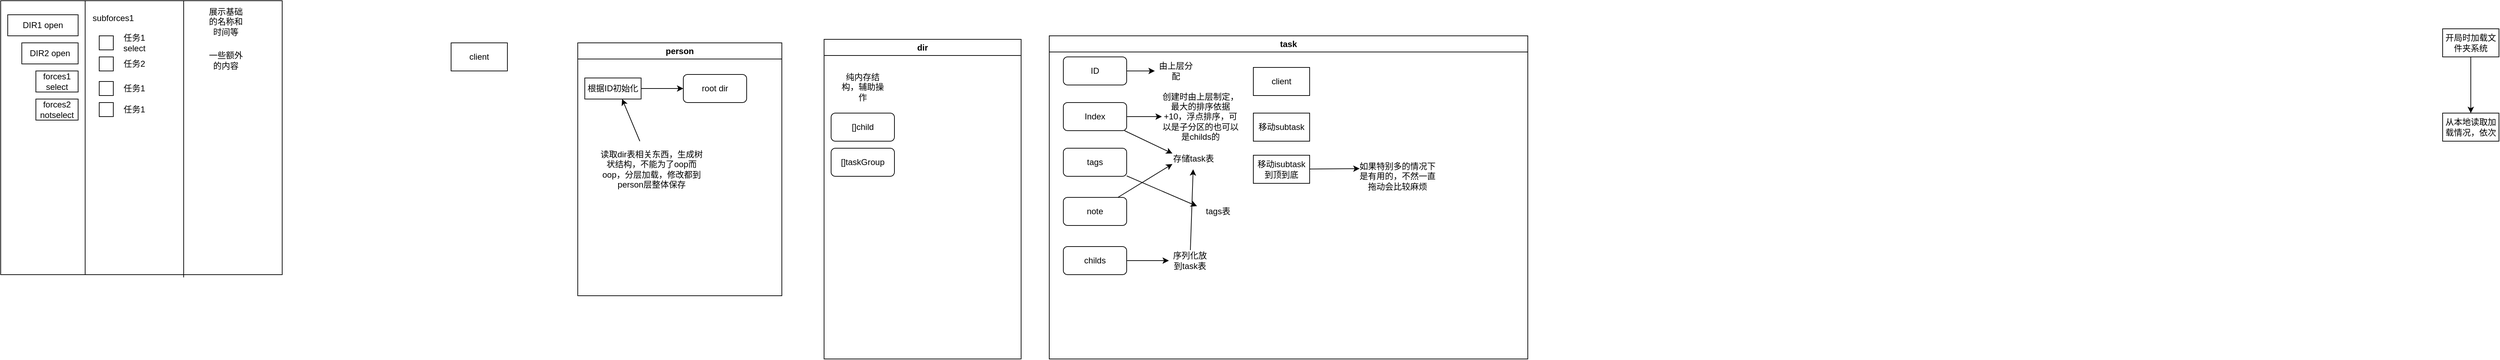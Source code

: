 <mxfile>
    <diagram id="U8_7rPyPP9F2TlcvUt8w" name="第 1 页">
        <mxGraphModel dx="4694" dy="787" grid="1" gridSize="10" guides="1" tooltips="1" connect="1" arrows="1" fold="1" page="1" pageScale="1" pageWidth="827" pageHeight="1169" math="0" shadow="0">
            <root>
                <mxCell id="0"/>
                <mxCell id="1" parent="0"/>
                <mxCell id="12" value="" style="edgeStyle=none;html=1;" parent="1" source="10" target="11" edge="1">
                    <mxGeometry relative="1" as="geometry"/>
                </mxCell>
                <mxCell id="10" value="开局时加载文件夹系统" style="rounded=0;whiteSpace=wrap;html=1;" parent="1" vertex="1">
                    <mxGeometry x="190.0" y="50" width="80" height="40" as="geometry"/>
                </mxCell>
                <mxCell id="11" value="从本地读取加载情况，依次" style="rounded=0;whiteSpace=wrap;html=1;" parent="1" vertex="1">
                    <mxGeometry x="190.0" y="170" width="80" height="40" as="geometry"/>
                </mxCell>
                <mxCell id="13" value="" style="rounded=0;whiteSpace=wrap;html=1;" parent="1" vertex="1">
                    <mxGeometry x="-3280" y="10" width="400" height="390" as="geometry"/>
                </mxCell>
                <mxCell id="14" value="" style="endArrow=none;html=1;" parent="1" edge="1">
                    <mxGeometry width="50" height="50" relative="1" as="geometry">
                        <mxPoint x="-3160" y="400" as="sourcePoint"/>
                        <mxPoint x="-3160" y="10" as="targetPoint"/>
                    </mxGeometry>
                </mxCell>
                <mxCell id="15" value="DIR1 open" style="rounded=0;whiteSpace=wrap;html=1;" parent="1" vertex="1">
                    <mxGeometry x="-3270" y="30" width="100" height="30" as="geometry"/>
                </mxCell>
                <mxCell id="16" value="DIR2 open" style="rounded=0;whiteSpace=wrap;html=1;" parent="1" vertex="1">
                    <mxGeometry x="-3250" y="70" width="80" height="30" as="geometry"/>
                </mxCell>
                <mxCell id="17" value="forces1 select" style="rounded=0;whiteSpace=wrap;html=1;" parent="1" vertex="1">
                    <mxGeometry x="-3230" y="110" width="60" height="30" as="geometry"/>
                </mxCell>
                <mxCell id="18" value="forces2 notselect" style="rounded=0;whiteSpace=wrap;html=1;" parent="1" vertex="1">
                    <mxGeometry x="-3230" y="150" width="60" height="30" as="geometry"/>
                </mxCell>
                <mxCell id="19" value="subforces1" style="text;html=1;strokeColor=none;fillColor=none;align=center;verticalAlign=middle;whiteSpace=wrap;rounded=0;" parent="1" vertex="1">
                    <mxGeometry x="-3150" y="20" width="60" height="30" as="geometry"/>
                </mxCell>
                <mxCell id="22" value="" style="rounded=0;whiteSpace=wrap;html=1;" parent="1" vertex="1">
                    <mxGeometry x="-3140" y="60" width="20" height="20" as="geometry"/>
                </mxCell>
                <mxCell id="23" value="任务1 select" style="text;html=1;strokeColor=none;fillColor=none;align=center;verticalAlign=middle;whiteSpace=wrap;rounded=0;" parent="1" vertex="1">
                    <mxGeometry x="-3120" y="55" width="60" height="30" as="geometry"/>
                </mxCell>
                <mxCell id="32" value="" style="rounded=0;whiteSpace=wrap;html=1;" parent="1" vertex="1">
                    <mxGeometry x="-3140" y="90" width="20" height="20" as="geometry"/>
                </mxCell>
                <mxCell id="33" value="任务2" style="text;html=1;strokeColor=none;fillColor=none;align=center;verticalAlign=middle;whiteSpace=wrap;rounded=0;" parent="1" vertex="1">
                    <mxGeometry x="-3120" y="85" width="60" height="30" as="geometry"/>
                </mxCell>
                <mxCell id="34" value="" style="rounded=0;whiteSpace=wrap;html=1;" parent="1" vertex="1">
                    <mxGeometry x="-3140" y="125" width="20" height="20" as="geometry"/>
                </mxCell>
                <mxCell id="35" value="任务1" style="text;html=1;strokeColor=none;fillColor=none;align=center;verticalAlign=middle;whiteSpace=wrap;rounded=0;" parent="1" vertex="1">
                    <mxGeometry x="-3120" y="120" width="60" height="30" as="geometry"/>
                </mxCell>
                <mxCell id="36" value="" style="rounded=0;whiteSpace=wrap;html=1;" parent="1" vertex="1">
                    <mxGeometry x="-3140" y="155" width="20" height="20" as="geometry"/>
                </mxCell>
                <mxCell id="37" value="任务1" style="text;html=1;strokeColor=none;fillColor=none;align=center;verticalAlign=middle;whiteSpace=wrap;rounded=0;" parent="1" vertex="1">
                    <mxGeometry x="-3120" y="150" width="60" height="30" as="geometry"/>
                </mxCell>
                <mxCell id="38" value="" style="endArrow=none;html=1;exitX=0.65;exitY=1.01;exitDx=0;exitDy=0;exitPerimeter=0;" parent="1" source="13" edge="1">
                    <mxGeometry width="50" height="50" relative="1" as="geometry">
                        <mxPoint x="-3070" y="60" as="sourcePoint"/>
                        <mxPoint x="-3020" y="10" as="targetPoint"/>
                    </mxGeometry>
                </mxCell>
                <mxCell id="39" value="展示基础的名称和时间等" style="text;html=1;strokeColor=none;fillColor=none;align=center;verticalAlign=middle;whiteSpace=wrap;rounded=0;" parent="1" vertex="1">
                    <mxGeometry x="-2990" y="25" width="60" height="30" as="geometry"/>
                </mxCell>
                <mxCell id="40" value="一些额外的内容" style="text;html=1;strokeColor=none;fillColor=none;align=center;verticalAlign=middle;whiteSpace=wrap;rounded=0;" parent="1" vertex="1">
                    <mxGeometry x="-2990" y="80" width="60" height="30" as="geometry"/>
                </mxCell>
                <mxCell id="41" value="client" style="rounded=0;whiteSpace=wrap;html=1;" parent="1" vertex="1">
                    <mxGeometry x="-2640" y="70" width="80" height="40" as="geometry"/>
                </mxCell>
                <mxCell id="42" value="task" style="swimlane;whiteSpace=wrap;html=1;" parent="1" vertex="1">
                    <mxGeometry x="-1790" y="60" width="680" height="460" as="geometry"/>
                </mxCell>
                <mxCell id="54" value="" style="edgeStyle=none;html=1;" parent="42" source="43" target="53" edge="1">
                    <mxGeometry relative="1" as="geometry"/>
                </mxCell>
                <mxCell id="43" value="ID" style="rounded=1;whiteSpace=wrap;html=1;" parent="42" vertex="1">
                    <mxGeometry x="20" y="30" width="90" height="40" as="geometry"/>
                </mxCell>
                <mxCell id="56" style="edgeStyle=none;html=1;entryX=0;entryY=0.25;entryDx=0;entryDy=0;" parent="42" source="44" target="55" edge="1">
                    <mxGeometry relative="1" as="geometry"/>
                </mxCell>
                <mxCell id="59" value="" style="edgeStyle=none;html=1;" parent="42" source="44" target="58" edge="1">
                    <mxGeometry relative="1" as="geometry"/>
                </mxCell>
                <mxCell id="44" value="Index" style="rounded=1;whiteSpace=wrap;html=1;" parent="42" vertex="1">
                    <mxGeometry x="20" y="95" width="90" height="40" as="geometry"/>
                </mxCell>
                <mxCell id="63" style="edgeStyle=none;html=1;entryX=0;entryY=0.25;entryDx=0;entryDy=0;" parent="42" source="45" target="62" edge="1">
                    <mxGeometry relative="1" as="geometry"/>
                </mxCell>
                <mxCell id="45" value="tags" style="rounded=1;whiteSpace=wrap;html=1;" parent="42" vertex="1">
                    <mxGeometry x="20" y="160" width="90" height="40" as="geometry"/>
                </mxCell>
                <mxCell id="57" style="edgeStyle=none;html=1;entryX=0;entryY=0.75;entryDx=0;entryDy=0;" parent="42" source="46" target="55" edge="1">
                    <mxGeometry relative="1" as="geometry"/>
                </mxCell>
                <mxCell id="46" value="note" style="rounded=1;whiteSpace=wrap;html=1;" parent="42" vertex="1">
                    <mxGeometry x="20" y="230" width="90" height="40" as="geometry"/>
                </mxCell>
                <mxCell id="64" style="edgeStyle=none;html=1;entryX=0;entryY=0.5;entryDx=0;entryDy=0;" parent="42" source="47" target="65" edge="1">
                    <mxGeometry relative="1" as="geometry"/>
                </mxCell>
                <mxCell id="47" value="childs" style="rounded=1;whiteSpace=wrap;html=1;" parent="42" vertex="1">
                    <mxGeometry x="20" y="300" width="90" height="40" as="geometry"/>
                </mxCell>
                <mxCell id="53" value="由上层分配" style="text;html=1;strokeColor=none;fillColor=none;align=center;verticalAlign=middle;whiteSpace=wrap;rounded=0;" parent="42" vertex="1">
                    <mxGeometry x="150" y="35" width="60" height="30" as="geometry"/>
                </mxCell>
                <mxCell id="55" value="存储task表" style="text;html=1;strokeColor=none;fillColor=none;align=center;verticalAlign=middle;whiteSpace=wrap;rounded=0;" parent="42" vertex="1">
                    <mxGeometry x="175" y="160" width="60" height="30" as="geometry"/>
                </mxCell>
                <mxCell id="58" value="创建时由上层制定，最大的排序依据+10，浮点排序，可以是子分区的也可以是childs的" style="text;html=1;strokeColor=none;fillColor=none;align=center;verticalAlign=middle;whiteSpace=wrap;rounded=0;" parent="42" vertex="1">
                    <mxGeometry x="160" y="100" width="110" height="30" as="geometry"/>
                </mxCell>
                <mxCell id="62" value="tags表" style="text;html=1;strokeColor=none;fillColor=none;align=center;verticalAlign=middle;whiteSpace=wrap;rounded=0;" parent="42" vertex="1">
                    <mxGeometry x="210" y="235" width="60" height="30" as="geometry"/>
                </mxCell>
                <mxCell id="66" style="edgeStyle=none;html=1;" parent="42" source="65" target="55" edge="1">
                    <mxGeometry relative="1" as="geometry"/>
                </mxCell>
                <mxCell id="65" value="序列化放到task表" style="text;html=1;strokeColor=none;fillColor=none;align=center;verticalAlign=middle;whiteSpace=wrap;rounded=0;" parent="42" vertex="1">
                    <mxGeometry x="170" y="305" width="60" height="30" as="geometry"/>
                </mxCell>
                <mxCell id="67" value="client" style="rounded=0;whiteSpace=wrap;html=1;" parent="42" vertex="1">
                    <mxGeometry x="290" y="45" width="80" height="40" as="geometry"/>
                </mxCell>
                <mxCell id="69" value="移动subtask" style="rounded=0;whiteSpace=wrap;html=1;" parent="42" vertex="1">
                    <mxGeometry x="290" y="110" width="80" height="40" as="geometry"/>
                </mxCell>
                <mxCell id="72" style="edgeStyle=none;html=1;entryX=0.009;entryY=0.363;entryDx=0;entryDy=0;entryPerimeter=0;" parent="42" source="70" target="73" edge="1">
                    <mxGeometry relative="1" as="geometry">
                        <mxPoint x="420" y="190" as="targetPoint"/>
                    </mxGeometry>
                </mxCell>
                <mxCell id="70" value="移动isubtask到顶到底" style="rounded=0;whiteSpace=wrap;html=1;" parent="42" vertex="1">
                    <mxGeometry x="290" y="170" width="80" height="40" as="geometry"/>
                </mxCell>
                <mxCell id="73" value="如果特别多的情况下是有用的，不然一直拖动会比较麻烦" style="text;html=1;strokeColor=none;fillColor=none;align=center;verticalAlign=middle;whiteSpace=wrap;rounded=0;" parent="42" vertex="1">
                    <mxGeometry x="440" y="160" width="110" height="80" as="geometry"/>
                </mxCell>
                <mxCell id="68" value="person" style="swimlane;whiteSpace=wrap;html=1;" parent="1" vertex="1">
                    <mxGeometry x="-2460" y="70" width="290" height="360" as="geometry"/>
                </mxCell>
                <mxCell id="81" style="edgeStyle=none;html=1;entryX=0;entryY=0.5;entryDx=0;entryDy=0;" parent="68" source="78" target="79" edge="1">
                    <mxGeometry relative="1" as="geometry"/>
                </mxCell>
                <mxCell id="78" value="根据ID初始化" style="rounded=0;whiteSpace=wrap;html=1;" parent="68" vertex="1">
                    <mxGeometry x="10" y="50" width="80" height="30" as="geometry"/>
                </mxCell>
                <mxCell id="79" value="root dir" style="rounded=1;whiteSpace=wrap;html=1;" parent="68" vertex="1">
                    <mxGeometry x="150" y="45" width="90" height="40" as="geometry"/>
                </mxCell>
                <mxCell id="86" style="edgeStyle=none;html=1;entryX=0.663;entryY=1;entryDx=0;entryDy=0;entryPerimeter=0;" parent="68" source="85" target="78" edge="1">
                    <mxGeometry relative="1" as="geometry"/>
                </mxCell>
                <mxCell id="85" value="读取dir表相关东西，生成树状结构，不能为了oop而oop，分层加载，修改都到person层整体保存" style="text;html=1;strokeColor=none;fillColor=none;align=center;verticalAlign=middle;whiteSpace=wrap;rounded=0;" parent="68" vertex="1">
                    <mxGeometry x="30" y="140" width="150" height="80" as="geometry"/>
                </mxCell>
                <mxCell id="77" value="dir" style="swimlane;whiteSpace=wrap;html=1;" parent="1" vertex="1">
                    <mxGeometry x="-2110" y="65" width="280" height="455" as="geometry"/>
                </mxCell>
                <mxCell id="84" value="纯内存结构，辅助操作" style="text;html=1;strokeColor=none;fillColor=none;align=center;verticalAlign=middle;whiteSpace=wrap;rounded=0;" parent="77" vertex="1">
                    <mxGeometry x="20" y="45" width="70" height="45" as="geometry"/>
                </mxCell>
                <mxCell id="87" value="[]taskGroup" style="rounded=1;whiteSpace=wrap;html=1;" parent="77" vertex="1">
                    <mxGeometry x="10" y="155" width="90" height="40" as="geometry"/>
                </mxCell>
                <mxCell id="88" value="[]child" style="rounded=1;whiteSpace=wrap;html=1;" parent="77" vertex="1">
                    <mxGeometry x="10" y="105" width="90" height="40" as="geometry"/>
                </mxCell>
            </root>
        </mxGraphModel>
    </diagram>
</mxfile>